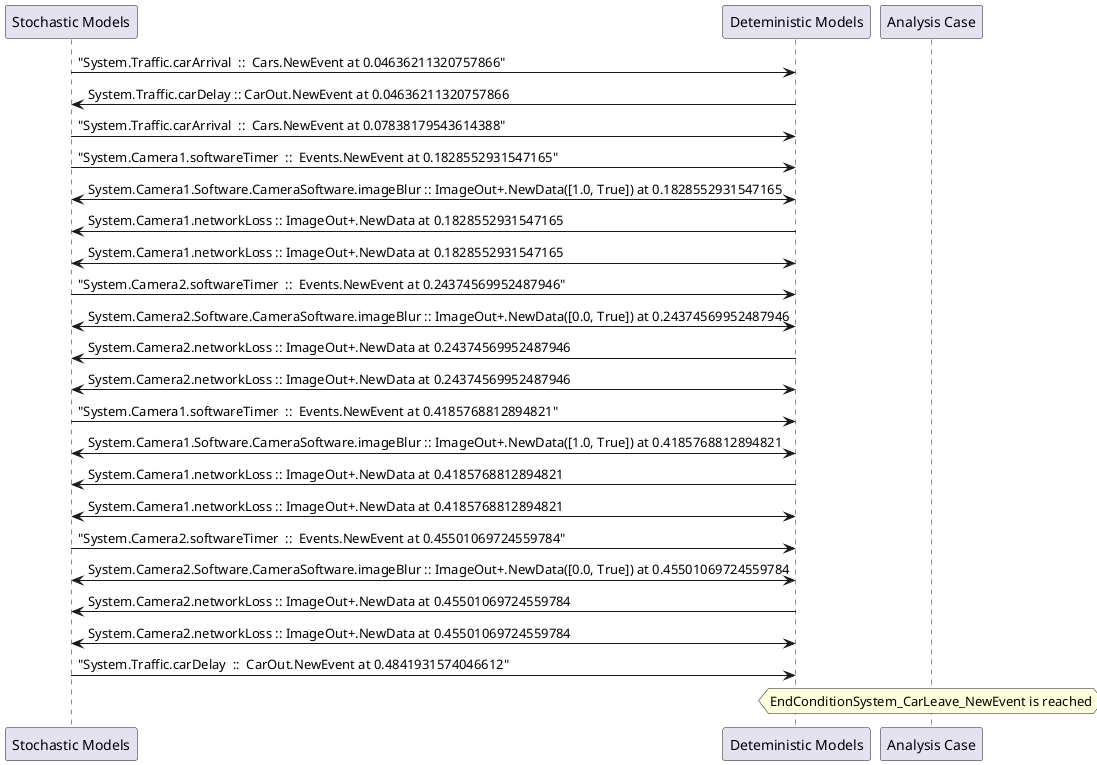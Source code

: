 
	@startuml
	participant "Stochastic Models" as stochmodel
	participant "Deteministic Models" as detmodel
	participant "Analysis Case" as analysis
	{1245_stop} stochmodel -> detmodel : "System.Traffic.carArrival  ::  Cars.NewEvent at 0.04636211320757866"
{1254_start} detmodel -> stochmodel : System.Traffic.carDelay :: CarOut.NewEvent at 0.04636211320757866
{1246_stop} stochmodel -> detmodel : "System.Traffic.carArrival  ::  Cars.NewEvent at 0.07838179543614388"
{1214_stop} stochmodel -> detmodel : "System.Camera1.softwareTimer  ::  Events.NewEvent at 0.1828552931547165"
detmodel <-> stochmodel : System.Camera1.Software.CameraSoftware.imageBlur :: ImageOut+.NewData([1.0, True]) at 0.1828552931547165
detmodel -> stochmodel : System.Camera1.networkLoss :: ImageOut+.NewData at 0.1828552931547165
detmodel <-> stochmodel : System.Camera1.networkLoss :: ImageOut+.NewData at 0.1828552931547165
{1230_stop} stochmodel -> detmodel : "System.Camera2.softwareTimer  ::  Events.NewEvent at 0.24374569952487946"
detmodel <-> stochmodel : System.Camera2.Software.CameraSoftware.imageBlur :: ImageOut+.NewData([0.0, True]) at 0.24374569952487946
detmodel -> stochmodel : System.Camera2.networkLoss :: ImageOut+.NewData at 0.24374569952487946
detmodel <-> stochmodel : System.Camera2.networkLoss :: ImageOut+.NewData at 0.24374569952487946
{1215_stop} stochmodel -> detmodel : "System.Camera1.softwareTimer  ::  Events.NewEvent at 0.4185768812894821"
detmodel <-> stochmodel : System.Camera1.Software.CameraSoftware.imageBlur :: ImageOut+.NewData([1.0, True]) at 0.4185768812894821
detmodel -> stochmodel : System.Camera1.networkLoss :: ImageOut+.NewData at 0.4185768812894821
detmodel <-> stochmodel : System.Camera1.networkLoss :: ImageOut+.NewData at 0.4185768812894821
{1231_stop} stochmodel -> detmodel : "System.Camera2.softwareTimer  ::  Events.NewEvent at 0.45501069724559784"
detmodel <-> stochmodel : System.Camera2.Software.CameraSoftware.imageBlur :: ImageOut+.NewData([0.0, True]) at 0.45501069724559784
detmodel -> stochmodel : System.Camera2.networkLoss :: ImageOut+.NewData at 0.45501069724559784
detmodel <-> stochmodel : System.Camera2.networkLoss :: ImageOut+.NewData at 0.45501069724559784
{1254_stop} stochmodel -> detmodel : "System.Traffic.carDelay  ::  CarOut.NewEvent at 0.4841931574046612"
{1254_start} <-> {1254_stop} : delay
hnote over analysis 
EndConditionSystem_CarLeave_NewEvent is reached
endnote
@enduml